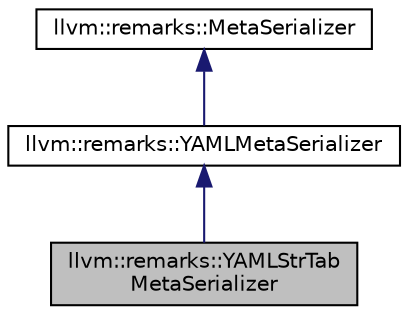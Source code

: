 digraph "llvm::remarks::YAMLStrTabMetaSerializer"
{
 // LATEX_PDF_SIZE
  bgcolor="transparent";
  edge [fontname="Helvetica",fontsize="10",labelfontname="Helvetica",labelfontsize="10"];
  node [fontname="Helvetica",fontsize="10",shape=record];
  Node1 [label="llvm::remarks::YAMLStrTab\lMetaSerializer",height=0.2,width=0.4,color="black", fillcolor="grey75", style="filled", fontcolor="black",tooltip=" "];
  Node2 -> Node1 [dir="back",color="midnightblue",fontsize="10",style="solid",fontname="Helvetica"];
  Node2 [label="llvm::remarks::YAMLMetaSerializer",height=0.2,width=0.4,color="black",URL="$structllvm_1_1remarks_1_1YAMLMetaSerializer.html",tooltip=" "];
  Node3 -> Node2 [dir="back",color="midnightblue",fontsize="10",style="solid",fontname="Helvetica"];
  Node3 [label="llvm::remarks::MetaSerializer",height=0.2,width=0.4,color="black",URL="$structllvm_1_1remarks_1_1MetaSerializer.html",tooltip="This is the base class for a remark metadata serializer."];
}
